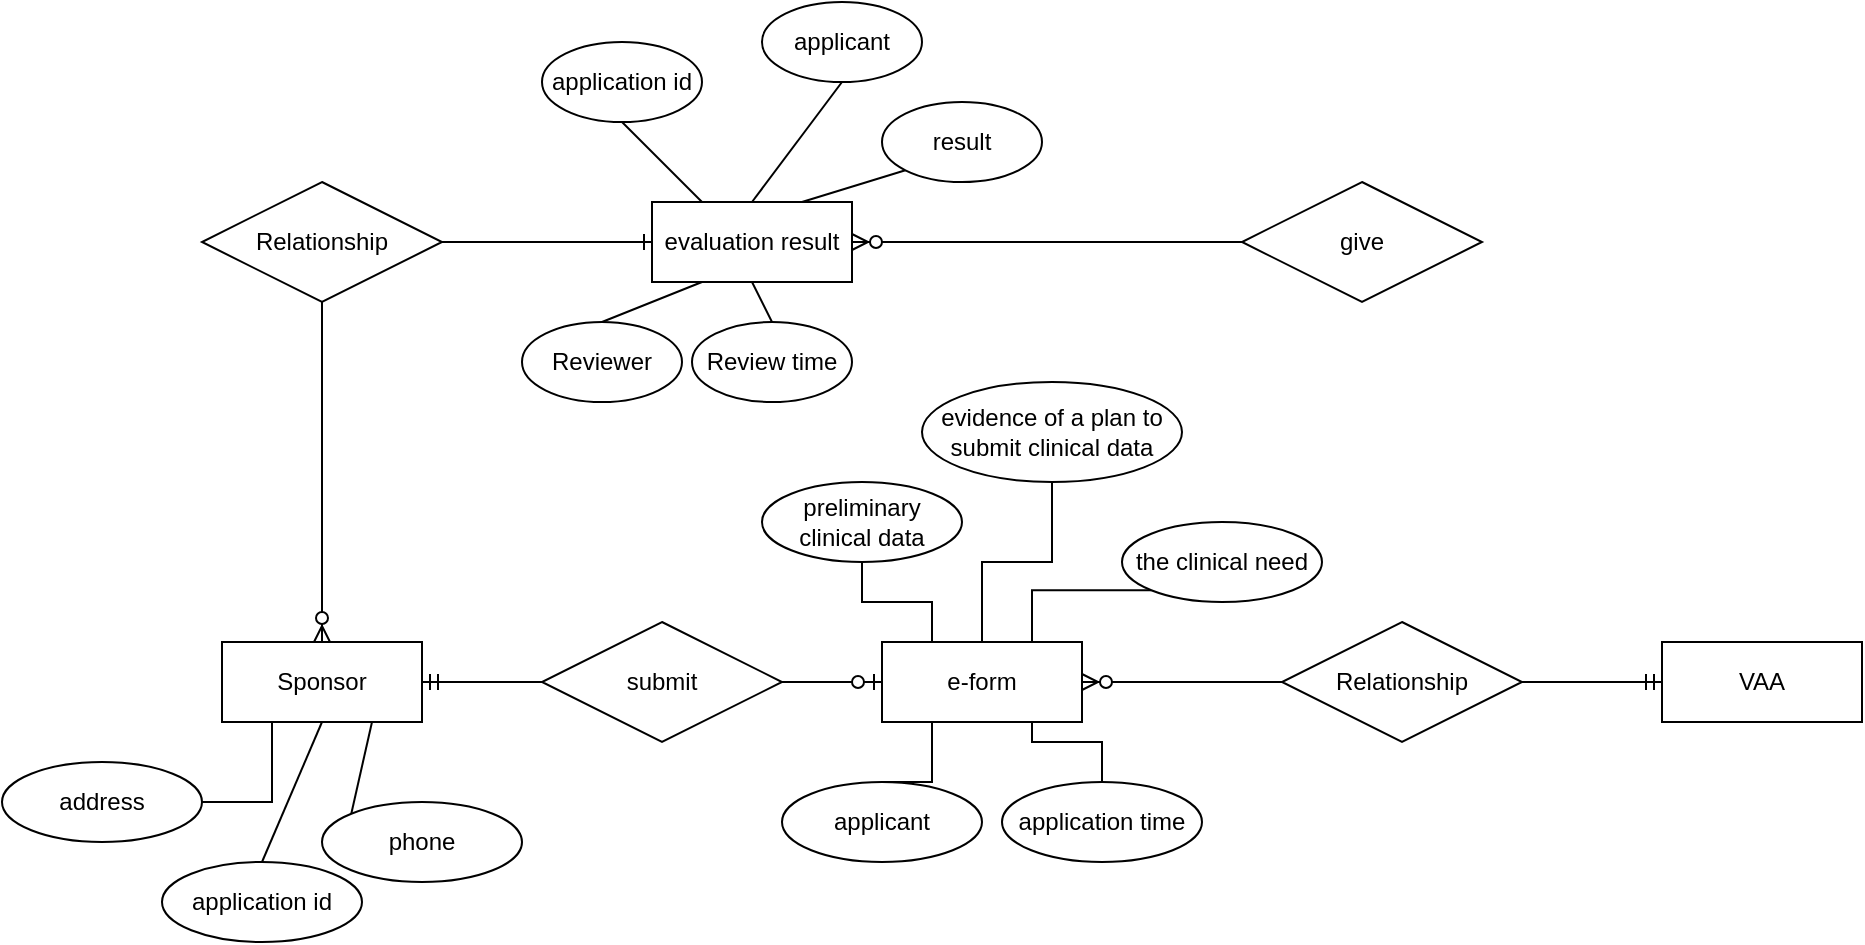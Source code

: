 <mxfile version="14.7.0" type="github">
  <diagram id="R2lEEEUBdFMjLlhIrx00" name="Page-1">
    <mxGraphModel dx="1550" dy="867" grid="1" gridSize="10" guides="1" tooltips="1" connect="1" arrows="1" fold="1" page="1" pageScale="1" pageWidth="850" pageHeight="1100" math="0" shadow="0" extFonts="Permanent Marker^https://fonts.googleapis.com/css?family=Permanent+Marker">
      <root>
        <mxCell id="0" />
        <mxCell id="1" parent="0" />
        <mxCell id="p_ZNXW8uyvUL6qlNEA6d-1" value="Sponsor" style="whiteSpace=wrap;html=1;align=center;" vertex="1" parent="1">
          <mxGeometry x="190" y="380" width="100" height="40" as="geometry" />
        </mxCell>
        <mxCell id="p_ZNXW8uyvUL6qlNEA6d-41" style="edgeStyle=none;orthogonalLoop=1;jettySize=auto;html=1;exitX=0.5;exitY=0;exitDx=0;exitDy=0;entryX=0.5;entryY=1;entryDx=0;entryDy=0;endArrow=none;endFill=0;" edge="1" parent="1" source="p_ZNXW8uyvUL6qlNEA6d-2" target="p_ZNXW8uyvUL6qlNEA6d-1">
          <mxGeometry relative="1" as="geometry" />
        </mxCell>
        <mxCell id="p_ZNXW8uyvUL6qlNEA6d-2" value="application id" style="ellipse;whiteSpace=wrap;html=1;align=center;" vertex="1" parent="1">
          <mxGeometry x="160" y="490" width="100" height="40" as="geometry" />
        </mxCell>
        <mxCell id="p_ZNXW8uyvUL6qlNEA6d-42" style="edgeStyle=none;orthogonalLoop=1;jettySize=auto;html=1;exitX=0;exitY=0;exitDx=0;exitDy=0;entryX=0.75;entryY=1;entryDx=0;entryDy=0;endArrow=none;endFill=0;" edge="1" parent="1" source="p_ZNXW8uyvUL6qlNEA6d-3" target="p_ZNXW8uyvUL6qlNEA6d-1">
          <mxGeometry relative="1" as="geometry" />
        </mxCell>
        <mxCell id="p_ZNXW8uyvUL6qlNEA6d-3" value="phone" style="ellipse;whiteSpace=wrap;html=1;align=center;" vertex="1" parent="1">
          <mxGeometry x="240" y="460" width="100" height="40" as="geometry" />
        </mxCell>
        <mxCell id="p_ZNXW8uyvUL6qlNEA6d-9" style="edgeStyle=orthogonalEdgeStyle;rounded=0;orthogonalLoop=1;jettySize=auto;html=1;exitX=1;exitY=0.5;exitDx=0;exitDy=0;endArrow=none;endFill=0;entryX=0.25;entryY=1;entryDx=0;entryDy=0;" edge="1" parent="1" source="p_ZNXW8uyvUL6qlNEA6d-4" target="p_ZNXW8uyvUL6qlNEA6d-1">
          <mxGeometry relative="1" as="geometry">
            <mxPoint x="165" y="370" as="targetPoint" />
          </mxGeometry>
        </mxCell>
        <mxCell id="p_ZNXW8uyvUL6qlNEA6d-4" value="address" style="ellipse;whiteSpace=wrap;html=1;align=center;" vertex="1" parent="1">
          <mxGeometry x="80" y="440" width="100" height="40" as="geometry" />
        </mxCell>
        <mxCell id="p_ZNXW8uyvUL6qlNEA6d-12" value="submit" style="shape=rhombus;perimeter=rhombusPerimeter;whiteSpace=wrap;html=1;align=center;" vertex="1" parent="1">
          <mxGeometry x="350" y="370" width="120" height="60" as="geometry" />
        </mxCell>
        <mxCell id="p_ZNXW8uyvUL6qlNEA6d-14" value="e-form" style="whiteSpace=wrap;html=1;align=center;" vertex="1" parent="1">
          <mxGeometry x="520" y="380" width="100" height="40" as="geometry" />
        </mxCell>
        <mxCell id="p_ZNXW8uyvUL6qlNEA6d-15" value="" style="edgeStyle=entityRelationEdgeStyle;fontSize=12;html=1;endArrow=ERzeroToOne;endFill=1;exitX=1;exitY=0.5;exitDx=0;exitDy=0;entryX=0;entryY=0.5;entryDx=0;entryDy=0;" edge="1" parent="1" source="p_ZNXW8uyvUL6qlNEA6d-12" target="p_ZNXW8uyvUL6qlNEA6d-14">
          <mxGeometry width="100" height="100" relative="1" as="geometry">
            <mxPoint x="590" y="540" as="sourcePoint" />
            <mxPoint x="690" y="440" as="targetPoint" />
          </mxGeometry>
        </mxCell>
        <mxCell id="p_ZNXW8uyvUL6qlNEA6d-25" style="edgeStyle=orthogonalEdgeStyle;rounded=0;orthogonalLoop=1;jettySize=auto;html=1;exitX=0.5;exitY=1;exitDx=0;exitDy=0;entryX=0.5;entryY=0;entryDx=0;entryDy=0;endArrow=none;endFill=0;" edge="1" parent="1" source="p_ZNXW8uyvUL6qlNEA6d-16" target="p_ZNXW8uyvUL6qlNEA6d-14">
          <mxGeometry relative="1" as="geometry" />
        </mxCell>
        <mxCell id="p_ZNXW8uyvUL6qlNEA6d-16" value="evidence of a plan to submit clinical data" style="ellipse;whiteSpace=wrap;html=1;align=center;" vertex="1" parent="1">
          <mxGeometry x="540" y="250" width="130" height="50" as="geometry" />
        </mxCell>
        <mxCell id="p_ZNXW8uyvUL6qlNEA6d-26" style="edgeStyle=orthogonalEdgeStyle;rounded=0;orthogonalLoop=1;jettySize=auto;html=1;exitX=0;exitY=1;exitDx=0;exitDy=0;entryX=0.75;entryY=0;entryDx=0;entryDy=0;endArrow=none;endFill=0;" edge="1" parent="1" source="p_ZNXW8uyvUL6qlNEA6d-17" target="p_ZNXW8uyvUL6qlNEA6d-14">
          <mxGeometry relative="1" as="geometry" />
        </mxCell>
        <mxCell id="p_ZNXW8uyvUL6qlNEA6d-17" value="the clinical need" style="ellipse;whiteSpace=wrap;html=1;align=center;" vertex="1" parent="1">
          <mxGeometry x="640" y="320" width="100" height="40" as="geometry" />
        </mxCell>
        <mxCell id="p_ZNXW8uyvUL6qlNEA6d-24" style="edgeStyle=orthogonalEdgeStyle;rounded=0;orthogonalLoop=1;jettySize=auto;html=1;exitX=0.5;exitY=1;exitDx=0;exitDy=0;entryX=0.25;entryY=0;entryDx=0;entryDy=0;endArrow=none;endFill=0;" edge="1" parent="1" source="p_ZNXW8uyvUL6qlNEA6d-18" target="p_ZNXW8uyvUL6qlNEA6d-14">
          <mxGeometry relative="1" as="geometry" />
        </mxCell>
        <mxCell id="p_ZNXW8uyvUL6qlNEA6d-18" value="preliminary clinical data" style="ellipse;whiteSpace=wrap;html=1;align=center;" vertex="1" parent="1">
          <mxGeometry x="460" y="300" width="100" height="40" as="geometry" />
        </mxCell>
        <mxCell id="p_ZNXW8uyvUL6qlNEA6d-22" style="edgeStyle=orthogonalEdgeStyle;rounded=0;orthogonalLoop=1;jettySize=auto;html=1;exitX=0.5;exitY=0;exitDx=0;exitDy=0;entryX=0.25;entryY=1;entryDx=0;entryDy=0;endArrow=none;endFill=0;" edge="1" parent="1" source="p_ZNXW8uyvUL6qlNEA6d-19" target="p_ZNXW8uyvUL6qlNEA6d-14">
          <mxGeometry relative="1" as="geometry" />
        </mxCell>
        <mxCell id="p_ZNXW8uyvUL6qlNEA6d-19" value="applicant" style="ellipse;whiteSpace=wrap;html=1;align=center;" vertex="1" parent="1">
          <mxGeometry x="470" y="450" width="100" height="40" as="geometry" />
        </mxCell>
        <mxCell id="p_ZNXW8uyvUL6qlNEA6d-23" style="edgeStyle=orthogonalEdgeStyle;rounded=0;orthogonalLoop=1;jettySize=auto;html=1;exitX=0.5;exitY=0;exitDx=0;exitDy=0;entryX=0.75;entryY=1;entryDx=0;entryDy=0;endArrow=none;endFill=0;" edge="1" parent="1" source="p_ZNXW8uyvUL6qlNEA6d-20" target="p_ZNXW8uyvUL6qlNEA6d-14">
          <mxGeometry relative="1" as="geometry" />
        </mxCell>
        <mxCell id="p_ZNXW8uyvUL6qlNEA6d-20" value="application time" style="ellipse;whiteSpace=wrap;html=1;align=center;" vertex="1" parent="1">
          <mxGeometry x="580" y="450" width="100" height="40" as="geometry" />
        </mxCell>
        <mxCell id="p_ZNXW8uyvUL6qlNEA6d-27" value="Relationship" style="shape=rhombus;perimeter=rhombusPerimeter;whiteSpace=wrap;html=1;align=center;" vertex="1" parent="1">
          <mxGeometry x="720" y="370" width="120" height="60" as="geometry" />
        </mxCell>
        <mxCell id="p_ZNXW8uyvUL6qlNEA6d-28" value="VAA" style="whiteSpace=wrap;html=1;align=center;" vertex="1" parent="1">
          <mxGeometry x="910" y="380" width="100" height="40" as="geometry" />
        </mxCell>
        <mxCell id="p_ZNXW8uyvUL6qlNEA6d-29" value="" style="edgeStyle=entityRelationEdgeStyle;fontSize=12;html=1;endArrow=ERzeroToMany;endFill=1;exitX=0;exitY=0.5;exitDx=0;exitDy=0;entryX=1;entryY=0.5;entryDx=0;entryDy=0;" edge="1" parent="1" source="p_ZNXW8uyvUL6qlNEA6d-27" target="p_ZNXW8uyvUL6qlNEA6d-14">
          <mxGeometry width="100" height="100" relative="1" as="geometry">
            <mxPoint x="750" y="570" as="sourcePoint" />
            <mxPoint x="700" y="400" as="targetPoint" />
          </mxGeometry>
        </mxCell>
        <mxCell id="p_ZNXW8uyvUL6qlNEA6d-30" value="" style="edgeStyle=entityRelationEdgeStyle;fontSize=12;html=1;endArrow=ERmandOne;entryX=1;entryY=0.5;entryDx=0;entryDy=0;exitX=0;exitY=0.5;exitDx=0;exitDy=0;" edge="1" parent="1" source="p_ZNXW8uyvUL6qlNEA6d-12" target="p_ZNXW8uyvUL6qlNEA6d-1">
          <mxGeometry width="100" height="100" relative="1" as="geometry">
            <mxPoint x="240" y="570" as="sourcePoint" />
            <mxPoint x="340" y="470" as="targetPoint" />
          </mxGeometry>
        </mxCell>
        <mxCell id="p_ZNXW8uyvUL6qlNEA6d-31" value="" style="edgeStyle=entityRelationEdgeStyle;fontSize=12;html=1;endArrow=ERmandOne;exitX=1;exitY=0.5;exitDx=0;exitDy=0;entryX=0;entryY=0.5;entryDx=0;entryDy=0;" edge="1" parent="1" source="p_ZNXW8uyvUL6qlNEA6d-27" target="p_ZNXW8uyvUL6qlNEA6d-28">
          <mxGeometry width="100" height="100" relative="1" as="geometry">
            <mxPoint x="810" y="570" as="sourcePoint" />
            <mxPoint x="910" y="470" as="targetPoint" />
          </mxGeometry>
        </mxCell>
        <mxCell id="p_ZNXW8uyvUL6qlNEA6d-32" value="Relationship" style="shape=rhombus;perimeter=rhombusPerimeter;whiteSpace=wrap;html=1;align=center;" vertex="1" parent="1">
          <mxGeometry x="180" y="150" width="120" height="60" as="geometry" />
        </mxCell>
        <mxCell id="p_ZNXW8uyvUL6qlNEA6d-40" value="" style="fontSize=12;html=1;endArrow=ERzeroToMany;endFill=1;exitX=0.5;exitY=1;exitDx=0;exitDy=0;entryX=0.5;entryY=0;entryDx=0;entryDy=0;" edge="1" parent="1" source="p_ZNXW8uyvUL6qlNEA6d-32" target="p_ZNXW8uyvUL6qlNEA6d-1">
          <mxGeometry width="100" height="100" relative="1" as="geometry">
            <mxPoint x="120" y="590" as="sourcePoint" />
            <mxPoint x="150" y="360" as="targetPoint" />
          </mxGeometry>
        </mxCell>
        <mxCell id="p_ZNXW8uyvUL6qlNEA6d-43" value="evaluation result" style="whiteSpace=wrap;html=1;align=center;" vertex="1" parent="1">
          <mxGeometry x="405" y="160" width="100" height="40" as="geometry" />
        </mxCell>
        <mxCell id="p_ZNXW8uyvUL6qlNEA6d-44" value="" style="edgeStyle=entityRelationEdgeStyle;fontSize=12;html=1;endArrow=ERone;endFill=1;exitX=1;exitY=0.5;exitDx=0;exitDy=0;entryX=0;entryY=0.5;entryDx=0;entryDy=0;" edge="1" parent="1" source="p_ZNXW8uyvUL6qlNEA6d-32" target="p_ZNXW8uyvUL6qlNEA6d-43">
          <mxGeometry width="100" height="100" relative="1" as="geometry">
            <mxPoint x="275" y="310" as="sourcePoint" />
            <mxPoint x="375" y="210" as="targetPoint" />
          </mxGeometry>
        </mxCell>
        <mxCell id="p_ZNXW8uyvUL6qlNEA6d-54" style="edgeStyle=none;orthogonalLoop=1;jettySize=auto;html=1;exitX=0.5;exitY=1;exitDx=0;exitDy=0;entryX=0.25;entryY=0;entryDx=0;entryDy=0;endArrow=none;endFill=0;" edge="1" parent="1" source="p_ZNXW8uyvUL6qlNEA6d-45" target="p_ZNXW8uyvUL6qlNEA6d-43">
          <mxGeometry relative="1" as="geometry" />
        </mxCell>
        <mxCell id="p_ZNXW8uyvUL6qlNEA6d-45" value="application id" style="ellipse;whiteSpace=wrap;html=1;align=center;" vertex="1" parent="1">
          <mxGeometry x="350" y="80" width="80" height="40" as="geometry" />
        </mxCell>
        <mxCell id="p_ZNXW8uyvUL6qlNEA6d-53" style="edgeStyle=none;orthogonalLoop=1;jettySize=auto;html=1;exitX=0.5;exitY=1;exitDx=0;exitDy=0;entryX=0.5;entryY=0;entryDx=0;entryDy=0;endArrow=none;endFill=0;" edge="1" parent="1" source="p_ZNXW8uyvUL6qlNEA6d-46" target="p_ZNXW8uyvUL6qlNEA6d-43">
          <mxGeometry relative="1" as="geometry" />
        </mxCell>
        <mxCell id="p_ZNXW8uyvUL6qlNEA6d-46" value="applicant" style="ellipse;whiteSpace=wrap;html=1;align=center;fontStyle=0" vertex="1" parent="1">
          <mxGeometry x="460" y="60" width="80" height="40" as="geometry" />
        </mxCell>
        <mxCell id="p_ZNXW8uyvUL6qlNEA6d-52" style="edgeStyle=none;orthogonalLoop=1;jettySize=auto;html=1;exitX=0;exitY=1;exitDx=0;exitDy=0;entryX=0.75;entryY=0;entryDx=0;entryDy=0;endArrow=none;endFill=0;" edge="1" parent="1" source="p_ZNXW8uyvUL6qlNEA6d-47" target="p_ZNXW8uyvUL6qlNEA6d-43">
          <mxGeometry relative="1" as="geometry" />
        </mxCell>
        <mxCell id="p_ZNXW8uyvUL6qlNEA6d-47" value="result" style="ellipse;whiteSpace=wrap;html=1;align=center;" vertex="1" parent="1">
          <mxGeometry x="520" y="110" width="80" height="40" as="geometry" />
        </mxCell>
        <mxCell id="p_ZNXW8uyvUL6qlNEA6d-50" style="edgeStyle=none;orthogonalLoop=1;jettySize=auto;html=1;exitX=0.5;exitY=0;exitDx=0;exitDy=0;entryX=0.25;entryY=1;entryDx=0;entryDy=0;endArrow=none;endFill=0;" edge="1" parent="1" source="p_ZNXW8uyvUL6qlNEA6d-48" target="p_ZNXW8uyvUL6qlNEA6d-43">
          <mxGeometry relative="1" as="geometry" />
        </mxCell>
        <mxCell id="p_ZNXW8uyvUL6qlNEA6d-48" value="Reviewer" style="ellipse;whiteSpace=wrap;html=1;align=center;" vertex="1" parent="1">
          <mxGeometry x="340" y="220" width="80" height="40" as="geometry" />
        </mxCell>
        <mxCell id="p_ZNXW8uyvUL6qlNEA6d-51" style="edgeStyle=none;orthogonalLoop=1;jettySize=auto;html=1;exitX=0.5;exitY=0;exitDx=0;exitDy=0;entryX=0.5;entryY=1;entryDx=0;entryDy=0;endArrow=none;endFill=0;" edge="1" parent="1" source="p_ZNXW8uyvUL6qlNEA6d-49" target="p_ZNXW8uyvUL6qlNEA6d-43">
          <mxGeometry relative="1" as="geometry" />
        </mxCell>
        <mxCell id="p_ZNXW8uyvUL6qlNEA6d-49" value="Review time" style="ellipse;whiteSpace=wrap;html=1;align=center;" vertex="1" parent="1">
          <mxGeometry x="425" y="220" width="80" height="40" as="geometry" />
        </mxCell>
        <mxCell id="p_ZNXW8uyvUL6qlNEA6d-57" value="give" style="shape=rhombus;perimeter=rhombusPerimeter;whiteSpace=wrap;html=1;align=center;" vertex="1" parent="1">
          <mxGeometry x="700" y="150" width="120" height="60" as="geometry" />
        </mxCell>
        <mxCell id="p_ZNXW8uyvUL6qlNEA6d-58" value="" style="fontSize=12;html=1;endArrow=ERzeroToMany;endFill=1;entryX=1;entryY=0.5;entryDx=0;entryDy=0;exitX=0;exitY=0.5;exitDx=0;exitDy=0;" edge="1" parent="1" source="p_ZNXW8uyvUL6qlNEA6d-57" target="p_ZNXW8uyvUL6qlNEA6d-43">
          <mxGeometry width="100" height="100" relative="1" as="geometry">
            <mxPoint x="540" y="280" as="sourcePoint" />
            <mxPoint x="630" y="180" as="targetPoint" />
          </mxGeometry>
        </mxCell>
      </root>
    </mxGraphModel>
  </diagram>
</mxfile>
